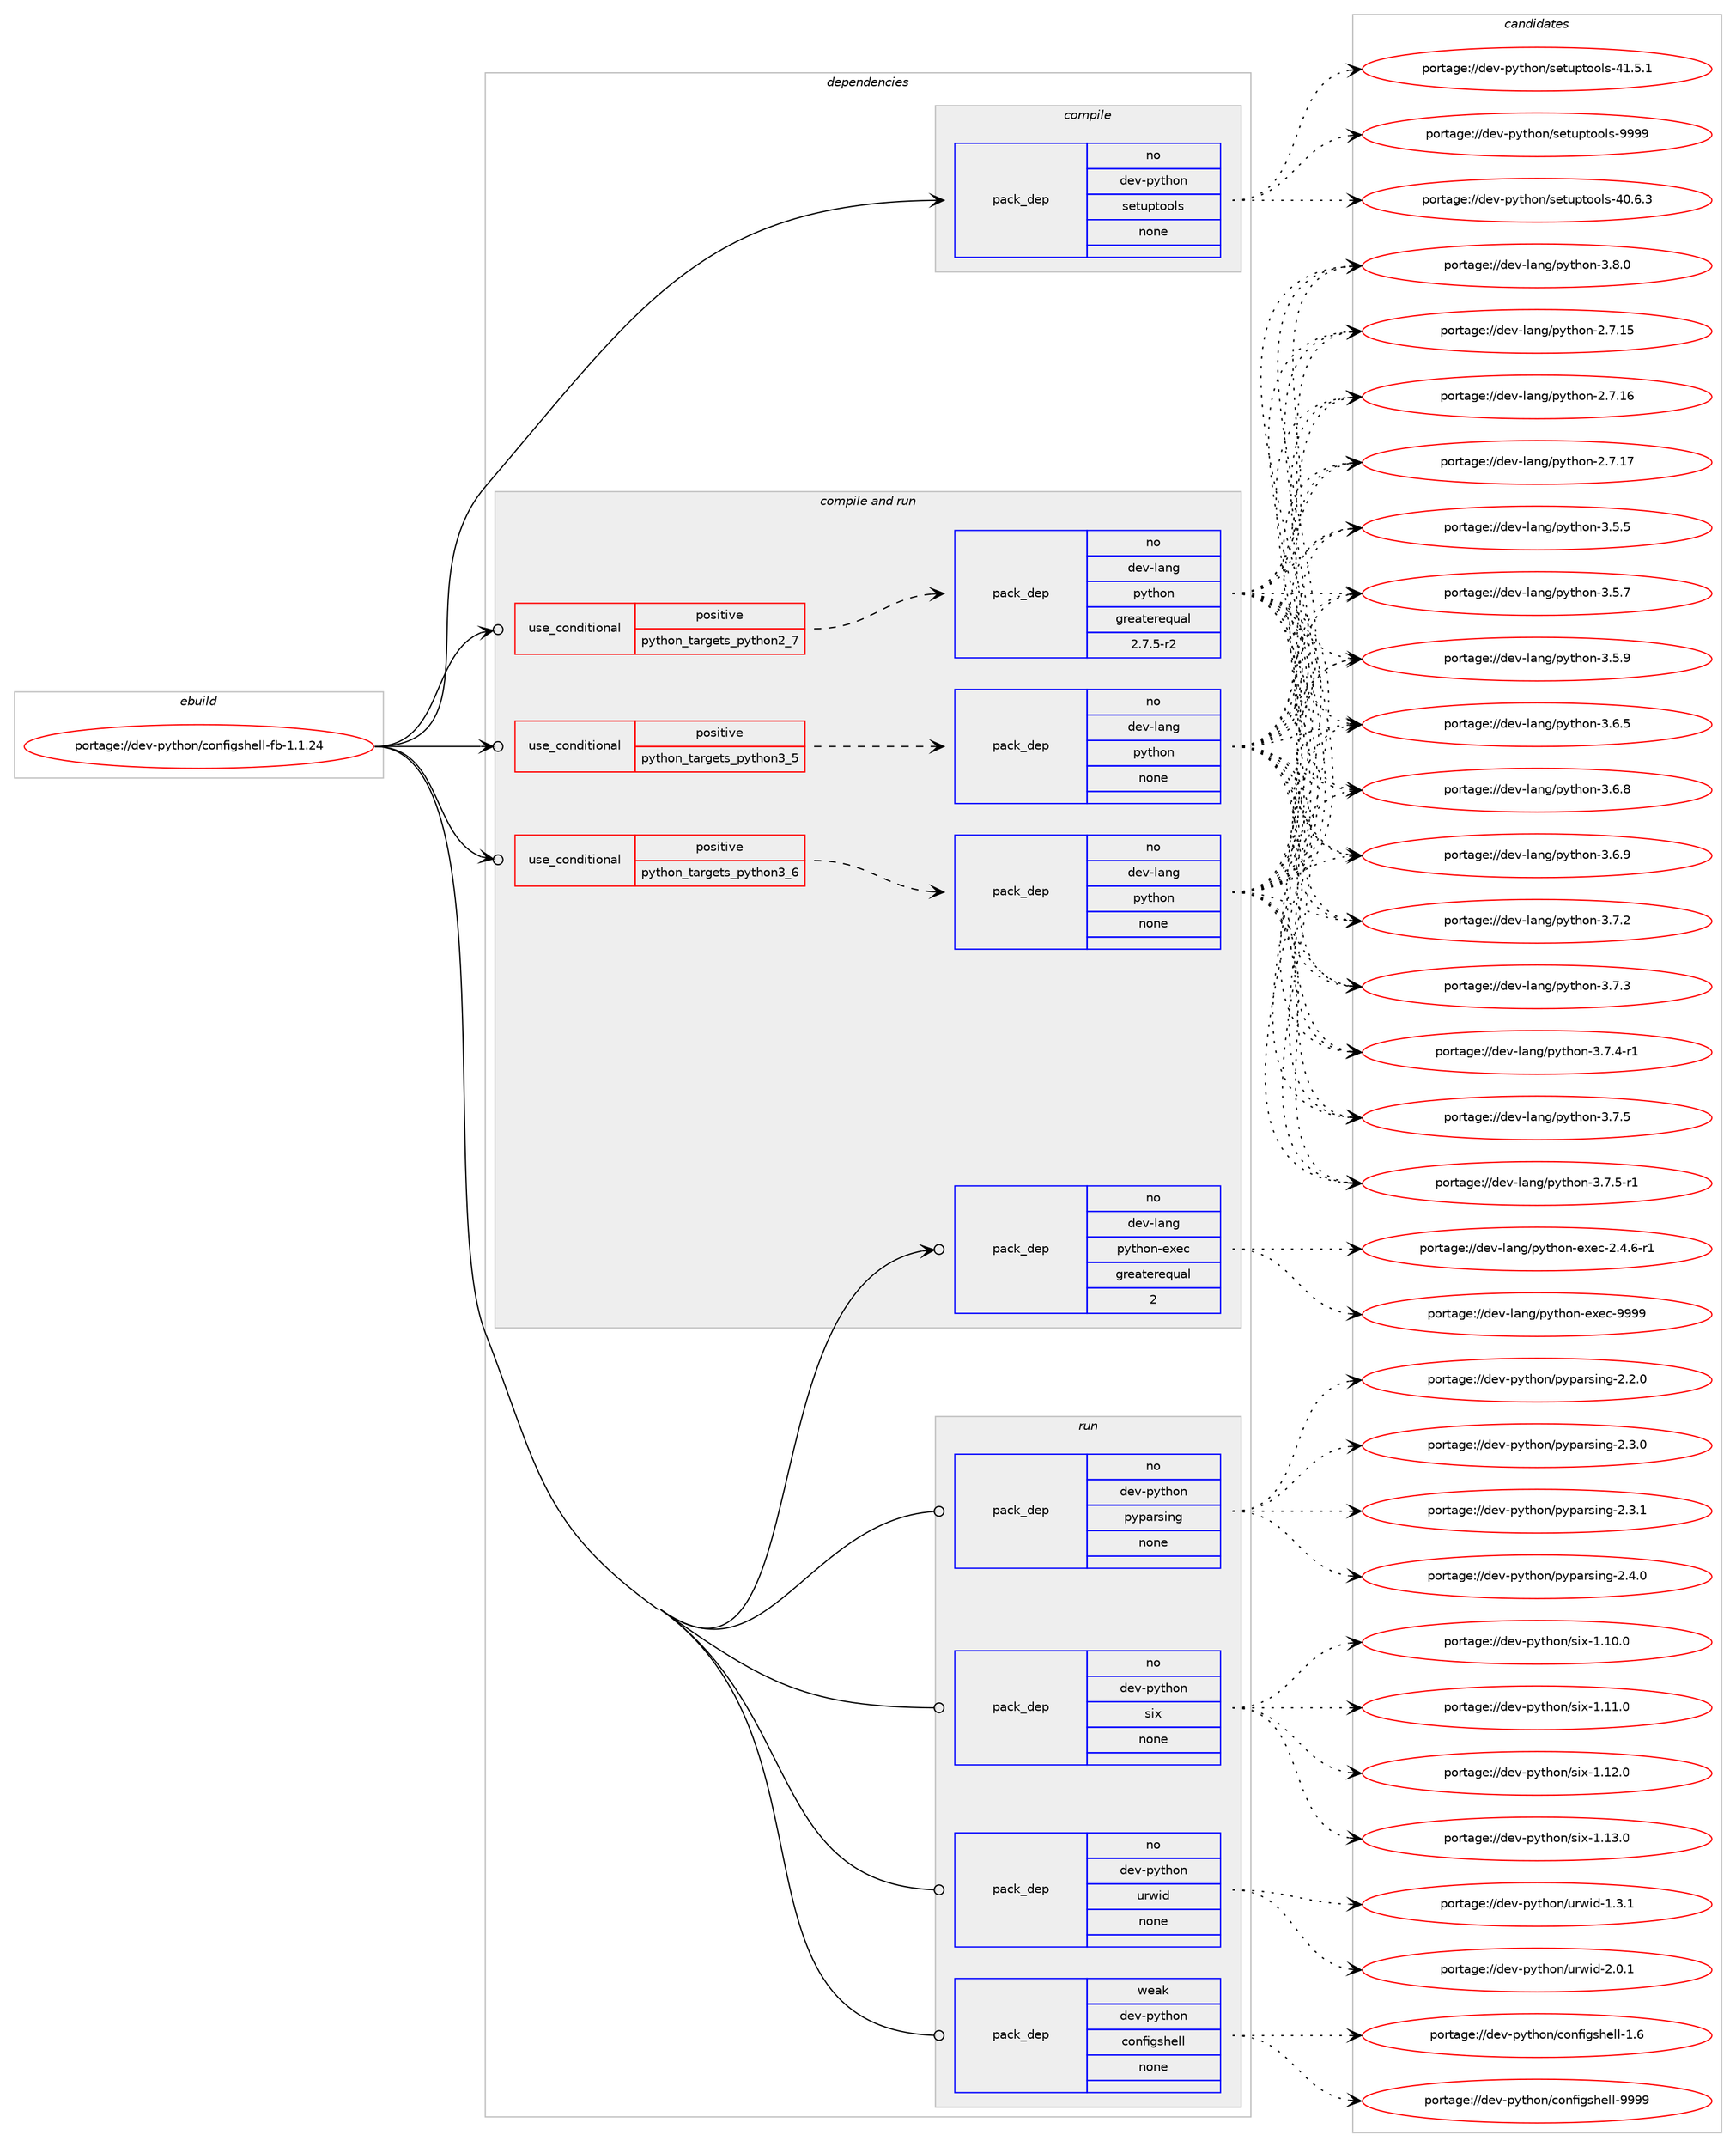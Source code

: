 digraph prolog {

# *************
# Graph options
# *************

newrank=true;
concentrate=true;
compound=true;
graph [rankdir=LR,fontname=Helvetica,fontsize=10,ranksep=1.5];#, ranksep=2.5, nodesep=0.2];
edge  [arrowhead=vee];
node  [fontname=Helvetica,fontsize=10];

# **********
# The ebuild
# **********

subgraph cluster_leftcol {
color=gray;
rank=same;
label=<<i>ebuild</i>>;
id [label="portage://dev-python/configshell-fb-1.1.24", color=red, width=4, href="../dev-python/configshell-fb-1.1.24.svg"];
}

# ****************
# The dependencies
# ****************

subgraph cluster_midcol {
color=gray;
label=<<i>dependencies</i>>;
subgraph cluster_compile {
fillcolor="#eeeeee";
style=filled;
label=<<i>compile</i>>;
subgraph pack104344 {
dependency134791 [label=<<TABLE BORDER="0" CELLBORDER="1" CELLSPACING="0" CELLPADDING="4" WIDTH="220"><TR><TD ROWSPAN="6" CELLPADDING="30">pack_dep</TD></TR><TR><TD WIDTH="110">no</TD></TR><TR><TD>dev-python</TD></TR><TR><TD>setuptools</TD></TR><TR><TD>none</TD></TR><TR><TD></TD></TR></TABLE>>, shape=none, color=blue];
}
id:e -> dependency134791:w [weight=20,style="solid",arrowhead="vee"];
}
subgraph cluster_compileandrun {
fillcolor="#eeeeee";
style=filled;
label=<<i>compile and run</i>>;
subgraph cond27135 {
dependency134792 [label=<<TABLE BORDER="0" CELLBORDER="1" CELLSPACING="0" CELLPADDING="4"><TR><TD ROWSPAN="3" CELLPADDING="10">use_conditional</TD></TR><TR><TD>positive</TD></TR><TR><TD>python_targets_python2_7</TD></TR></TABLE>>, shape=none, color=red];
subgraph pack104345 {
dependency134793 [label=<<TABLE BORDER="0" CELLBORDER="1" CELLSPACING="0" CELLPADDING="4" WIDTH="220"><TR><TD ROWSPAN="6" CELLPADDING="30">pack_dep</TD></TR><TR><TD WIDTH="110">no</TD></TR><TR><TD>dev-lang</TD></TR><TR><TD>python</TD></TR><TR><TD>greaterequal</TD></TR><TR><TD>2.7.5-r2</TD></TR></TABLE>>, shape=none, color=blue];
}
dependency134792:e -> dependency134793:w [weight=20,style="dashed",arrowhead="vee"];
}
id:e -> dependency134792:w [weight=20,style="solid",arrowhead="odotvee"];
subgraph cond27136 {
dependency134794 [label=<<TABLE BORDER="0" CELLBORDER="1" CELLSPACING="0" CELLPADDING="4"><TR><TD ROWSPAN="3" CELLPADDING="10">use_conditional</TD></TR><TR><TD>positive</TD></TR><TR><TD>python_targets_python3_5</TD></TR></TABLE>>, shape=none, color=red];
subgraph pack104346 {
dependency134795 [label=<<TABLE BORDER="0" CELLBORDER="1" CELLSPACING="0" CELLPADDING="4" WIDTH="220"><TR><TD ROWSPAN="6" CELLPADDING="30">pack_dep</TD></TR><TR><TD WIDTH="110">no</TD></TR><TR><TD>dev-lang</TD></TR><TR><TD>python</TD></TR><TR><TD>none</TD></TR><TR><TD></TD></TR></TABLE>>, shape=none, color=blue];
}
dependency134794:e -> dependency134795:w [weight=20,style="dashed",arrowhead="vee"];
}
id:e -> dependency134794:w [weight=20,style="solid",arrowhead="odotvee"];
subgraph cond27137 {
dependency134796 [label=<<TABLE BORDER="0" CELLBORDER="1" CELLSPACING="0" CELLPADDING="4"><TR><TD ROWSPAN="3" CELLPADDING="10">use_conditional</TD></TR><TR><TD>positive</TD></TR><TR><TD>python_targets_python3_6</TD></TR></TABLE>>, shape=none, color=red];
subgraph pack104347 {
dependency134797 [label=<<TABLE BORDER="0" CELLBORDER="1" CELLSPACING="0" CELLPADDING="4" WIDTH="220"><TR><TD ROWSPAN="6" CELLPADDING="30">pack_dep</TD></TR><TR><TD WIDTH="110">no</TD></TR><TR><TD>dev-lang</TD></TR><TR><TD>python</TD></TR><TR><TD>none</TD></TR><TR><TD></TD></TR></TABLE>>, shape=none, color=blue];
}
dependency134796:e -> dependency134797:w [weight=20,style="dashed",arrowhead="vee"];
}
id:e -> dependency134796:w [weight=20,style="solid",arrowhead="odotvee"];
subgraph pack104348 {
dependency134798 [label=<<TABLE BORDER="0" CELLBORDER="1" CELLSPACING="0" CELLPADDING="4" WIDTH="220"><TR><TD ROWSPAN="6" CELLPADDING="30">pack_dep</TD></TR><TR><TD WIDTH="110">no</TD></TR><TR><TD>dev-lang</TD></TR><TR><TD>python-exec</TD></TR><TR><TD>greaterequal</TD></TR><TR><TD>2</TD></TR></TABLE>>, shape=none, color=blue];
}
id:e -> dependency134798:w [weight=20,style="solid",arrowhead="odotvee"];
}
subgraph cluster_run {
fillcolor="#eeeeee";
style=filled;
label=<<i>run</i>>;
subgraph pack104349 {
dependency134799 [label=<<TABLE BORDER="0" CELLBORDER="1" CELLSPACING="0" CELLPADDING="4" WIDTH="220"><TR><TD ROWSPAN="6" CELLPADDING="30">pack_dep</TD></TR><TR><TD WIDTH="110">no</TD></TR><TR><TD>dev-python</TD></TR><TR><TD>pyparsing</TD></TR><TR><TD>none</TD></TR><TR><TD></TD></TR></TABLE>>, shape=none, color=blue];
}
id:e -> dependency134799:w [weight=20,style="solid",arrowhead="odot"];
subgraph pack104350 {
dependency134800 [label=<<TABLE BORDER="0" CELLBORDER="1" CELLSPACING="0" CELLPADDING="4" WIDTH="220"><TR><TD ROWSPAN="6" CELLPADDING="30">pack_dep</TD></TR><TR><TD WIDTH="110">no</TD></TR><TR><TD>dev-python</TD></TR><TR><TD>six</TD></TR><TR><TD>none</TD></TR><TR><TD></TD></TR></TABLE>>, shape=none, color=blue];
}
id:e -> dependency134800:w [weight=20,style="solid",arrowhead="odot"];
subgraph pack104351 {
dependency134801 [label=<<TABLE BORDER="0" CELLBORDER="1" CELLSPACING="0" CELLPADDING="4" WIDTH="220"><TR><TD ROWSPAN="6" CELLPADDING="30">pack_dep</TD></TR><TR><TD WIDTH="110">no</TD></TR><TR><TD>dev-python</TD></TR><TR><TD>urwid</TD></TR><TR><TD>none</TD></TR><TR><TD></TD></TR></TABLE>>, shape=none, color=blue];
}
id:e -> dependency134801:w [weight=20,style="solid",arrowhead="odot"];
subgraph pack104352 {
dependency134802 [label=<<TABLE BORDER="0" CELLBORDER="1" CELLSPACING="0" CELLPADDING="4" WIDTH="220"><TR><TD ROWSPAN="6" CELLPADDING="30">pack_dep</TD></TR><TR><TD WIDTH="110">weak</TD></TR><TR><TD>dev-python</TD></TR><TR><TD>configshell</TD></TR><TR><TD>none</TD></TR><TR><TD></TD></TR></TABLE>>, shape=none, color=blue];
}
id:e -> dependency134802:w [weight=20,style="solid",arrowhead="odot"];
}
}

# **************
# The candidates
# **************

subgraph cluster_choices {
rank=same;
color=gray;
label=<<i>candidates</i>>;

subgraph choice104344 {
color=black;
nodesep=1;
choiceportage100101118451121211161041111104711510111611711211611111110811545524846544651 [label="portage://dev-python/setuptools-40.6.3", color=red, width=4,href="../dev-python/setuptools-40.6.3.svg"];
choiceportage100101118451121211161041111104711510111611711211611111110811545524946534649 [label="portage://dev-python/setuptools-41.5.1", color=red, width=4,href="../dev-python/setuptools-41.5.1.svg"];
choiceportage10010111845112121116104111110471151011161171121161111111081154557575757 [label="portage://dev-python/setuptools-9999", color=red, width=4,href="../dev-python/setuptools-9999.svg"];
dependency134791:e -> choiceportage100101118451121211161041111104711510111611711211611111110811545524846544651:w [style=dotted,weight="100"];
dependency134791:e -> choiceportage100101118451121211161041111104711510111611711211611111110811545524946534649:w [style=dotted,weight="100"];
dependency134791:e -> choiceportage10010111845112121116104111110471151011161171121161111111081154557575757:w [style=dotted,weight="100"];
}
subgraph choice104345 {
color=black;
nodesep=1;
choiceportage10010111845108971101034711212111610411111045504655464953 [label="portage://dev-lang/python-2.7.15", color=red, width=4,href="../dev-lang/python-2.7.15.svg"];
choiceportage10010111845108971101034711212111610411111045504655464954 [label="portage://dev-lang/python-2.7.16", color=red, width=4,href="../dev-lang/python-2.7.16.svg"];
choiceportage10010111845108971101034711212111610411111045504655464955 [label="portage://dev-lang/python-2.7.17", color=red, width=4,href="../dev-lang/python-2.7.17.svg"];
choiceportage100101118451089711010347112121116104111110455146534653 [label="portage://dev-lang/python-3.5.5", color=red, width=4,href="../dev-lang/python-3.5.5.svg"];
choiceportage100101118451089711010347112121116104111110455146534655 [label="portage://dev-lang/python-3.5.7", color=red, width=4,href="../dev-lang/python-3.5.7.svg"];
choiceportage100101118451089711010347112121116104111110455146534657 [label="portage://dev-lang/python-3.5.9", color=red, width=4,href="../dev-lang/python-3.5.9.svg"];
choiceportage100101118451089711010347112121116104111110455146544653 [label="portage://dev-lang/python-3.6.5", color=red, width=4,href="../dev-lang/python-3.6.5.svg"];
choiceportage100101118451089711010347112121116104111110455146544656 [label="portage://dev-lang/python-3.6.8", color=red, width=4,href="../dev-lang/python-3.6.8.svg"];
choiceportage100101118451089711010347112121116104111110455146544657 [label="portage://dev-lang/python-3.6.9", color=red, width=4,href="../dev-lang/python-3.6.9.svg"];
choiceportage100101118451089711010347112121116104111110455146554650 [label="portage://dev-lang/python-3.7.2", color=red, width=4,href="../dev-lang/python-3.7.2.svg"];
choiceportage100101118451089711010347112121116104111110455146554651 [label="portage://dev-lang/python-3.7.3", color=red, width=4,href="../dev-lang/python-3.7.3.svg"];
choiceportage1001011184510897110103471121211161041111104551465546524511449 [label="portage://dev-lang/python-3.7.4-r1", color=red, width=4,href="../dev-lang/python-3.7.4-r1.svg"];
choiceportage100101118451089711010347112121116104111110455146554653 [label="portage://dev-lang/python-3.7.5", color=red, width=4,href="../dev-lang/python-3.7.5.svg"];
choiceportage1001011184510897110103471121211161041111104551465546534511449 [label="portage://dev-lang/python-3.7.5-r1", color=red, width=4,href="../dev-lang/python-3.7.5-r1.svg"];
choiceportage100101118451089711010347112121116104111110455146564648 [label="portage://dev-lang/python-3.8.0", color=red, width=4,href="../dev-lang/python-3.8.0.svg"];
dependency134793:e -> choiceportage10010111845108971101034711212111610411111045504655464953:w [style=dotted,weight="100"];
dependency134793:e -> choiceportage10010111845108971101034711212111610411111045504655464954:w [style=dotted,weight="100"];
dependency134793:e -> choiceportage10010111845108971101034711212111610411111045504655464955:w [style=dotted,weight="100"];
dependency134793:e -> choiceportage100101118451089711010347112121116104111110455146534653:w [style=dotted,weight="100"];
dependency134793:e -> choiceportage100101118451089711010347112121116104111110455146534655:w [style=dotted,weight="100"];
dependency134793:e -> choiceportage100101118451089711010347112121116104111110455146534657:w [style=dotted,weight="100"];
dependency134793:e -> choiceportage100101118451089711010347112121116104111110455146544653:w [style=dotted,weight="100"];
dependency134793:e -> choiceportage100101118451089711010347112121116104111110455146544656:w [style=dotted,weight="100"];
dependency134793:e -> choiceportage100101118451089711010347112121116104111110455146544657:w [style=dotted,weight="100"];
dependency134793:e -> choiceportage100101118451089711010347112121116104111110455146554650:w [style=dotted,weight="100"];
dependency134793:e -> choiceportage100101118451089711010347112121116104111110455146554651:w [style=dotted,weight="100"];
dependency134793:e -> choiceportage1001011184510897110103471121211161041111104551465546524511449:w [style=dotted,weight="100"];
dependency134793:e -> choiceportage100101118451089711010347112121116104111110455146554653:w [style=dotted,weight="100"];
dependency134793:e -> choiceportage1001011184510897110103471121211161041111104551465546534511449:w [style=dotted,weight="100"];
dependency134793:e -> choiceportage100101118451089711010347112121116104111110455146564648:w [style=dotted,weight="100"];
}
subgraph choice104346 {
color=black;
nodesep=1;
choiceportage10010111845108971101034711212111610411111045504655464953 [label="portage://dev-lang/python-2.7.15", color=red, width=4,href="../dev-lang/python-2.7.15.svg"];
choiceportage10010111845108971101034711212111610411111045504655464954 [label="portage://dev-lang/python-2.7.16", color=red, width=4,href="../dev-lang/python-2.7.16.svg"];
choiceportage10010111845108971101034711212111610411111045504655464955 [label="portage://dev-lang/python-2.7.17", color=red, width=4,href="../dev-lang/python-2.7.17.svg"];
choiceportage100101118451089711010347112121116104111110455146534653 [label="portage://dev-lang/python-3.5.5", color=red, width=4,href="../dev-lang/python-3.5.5.svg"];
choiceportage100101118451089711010347112121116104111110455146534655 [label="portage://dev-lang/python-3.5.7", color=red, width=4,href="../dev-lang/python-3.5.7.svg"];
choiceportage100101118451089711010347112121116104111110455146534657 [label="portage://dev-lang/python-3.5.9", color=red, width=4,href="../dev-lang/python-3.5.9.svg"];
choiceportage100101118451089711010347112121116104111110455146544653 [label="portage://dev-lang/python-3.6.5", color=red, width=4,href="../dev-lang/python-3.6.5.svg"];
choiceportage100101118451089711010347112121116104111110455146544656 [label="portage://dev-lang/python-3.6.8", color=red, width=4,href="../dev-lang/python-3.6.8.svg"];
choiceportage100101118451089711010347112121116104111110455146544657 [label="portage://dev-lang/python-3.6.9", color=red, width=4,href="../dev-lang/python-3.6.9.svg"];
choiceportage100101118451089711010347112121116104111110455146554650 [label="portage://dev-lang/python-3.7.2", color=red, width=4,href="../dev-lang/python-3.7.2.svg"];
choiceportage100101118451089711010347112121116104111110455146554651 [label="portage://dev-lang/python-3.7.3", color=red, width=4,href="../dev-lang/python-3.7.3.svg"];
choiceportage1001011184510897110103471121211161041111104551465546524511449 [label="portage://dev-lang/python-3.7.4-r1", color=red, width=4,href="../dev-lang/python-3.7.4-r1.svg"];
choiceportage100101118451089711010347112121116104111110455146554653 [label="portage://dev-lang/python-3.7.5", color=red, width=4,href="../dev-lang/python-3.7.5.svg"];
choiceportage1001011184510897110103471121211161041111104551465546534511449 [label="portage://dev-lang/python-3.7.5-r1", color=red, width=4,href="../dev-lang/python-3.7.5-r1.svg"];
choiceportage100101118451089711010347112121116104111110455146564648 [label="portage://dev-lang/python-3.8.0", color=red, width=4,href="../dev-lang/python-3.8.0.svg"];
dependency134795:e -> choiceportage10010111845108971101034711212111610411111045504655464953:w [style=dotted,weight="100"];
dependency134795:e -> choiceportage10010111845108971101034711212111610411111045504655464954:w [style=dotted,weight="100"];
dependency134795:e -> choiceportage10010111845108971101034711212111610411111045504655464955:w [style=dotted,weight="100"];
dependency134795:e -> choiceportage100101118451089711010347112121116104111110455146534653:w [style=dotted,weight="100"];
dependency134795:e -> choiceportage100101118451089711010347112121116104111110455146534655:w [style=dotted,weight="100"];
dependency134795:e -> choiceportage100101118451089711010347112121116104111110455146534657:w [style=dotted,weight="100"];
dependency134795:e -> choiceportage100101118451089711010347112121116104111110455146544653:w [style=dotted,weight="100"];
dependency134795:e -> choiceportage100101118451089711010347112121116104111110455146544656:w [style=dotted,weight="100"];
dependency134795:e -> choiceportage100101118451089711010347112121116104111110455146544657:w [style=dotted,weight="100"];
dependency134795:e -> choiceportage100101118451089711010347112121116104111110455146554650:w [style=dotted,weight="100"];
dependency134795:e -> choiceportage100101118451089711010347112121116104111110455146554651:w [style=dotted,weight="100"];
dependency134795:e -> choiceportage1001011184510897110103471121211161041111104551465546524511449:w [style=dotted,weight="100"];
dependency134795:e -> choiceportage100101118451089711010347112121116104111110455146554653:w [style=dotted,weight="100"];
dependency134795:e -> choiceportage1001011184510897110103471121211161041111104551465546534511449:w [style=dotted,weight="100"];
dependency134795:e -> choiceportage100101118451089711010347112121116104111110455146564648:w [style=dotted,weight="100"];
}
subgraph choice104347 {
color=black;
nodesep=1;
choiceportage10010111845108971101034711212111610411111045504655464953 [label="portage://dev-lang/python-2.7.15", color=red, width=4,href="../dev-lang/python-2.7.15.svg"];
choiceportage10010111845108971101034711212111610411111045504655464954 [label="portage://dev-lang/python-2.7.16", color=red, width=4,href="../dev-lang/python-2.7.16.svg"];
choiceportage10010111845108971101034711212111610411111045504655464955 [label="portage://dev-lang/python-2.7.17", color=red, width=4,href="../dev-lang/python-2.7.17.svg"];
choiceportage100101118451089711010347112121116104111110455146534653 [label="portage://dev-lang/python-3.5.5", color=red, width=4,href="../dev-lang/python-3.5.5.svg"];
choiceportage100101118451089711010347112121116104111110455146534655 [label="portage://dev-lang/python-3.5.7", color=red, width=4,href="../dev-lang/python-3.5.7.svg"];
choiceportage100101118451089711010347112121116104111110455146534657 [label="portage://dev-lang/python-3.5.9", color=red, width=4,href="../dev-lang/python-3.5.9.svg"];
choiceportage100101118451089711010347112121116104111110455146544653 [label="portage://dev-lang/python-3.6.5", color=red, width=4,href="../dev-lang/python-3.6.5.svg"];
choiceportage100101118451089711010347112121116104111110455146544656 [label="portage://dev-lang/python-3.6.8", color=red, width=4,href="../dev-lang/python-3.6.8.svg"];
choiceportage100101118451089711010347112121116104111110455146544657 [label="portage://dev-lang/python-3.6.9", color=red, width=4,href="../dev-lang/python-3.6.9.svg"];
choiceportage100101118451089711010347112121116104111110455146554650 [label="portage://dev-lang/python-3.7.2", color=red, width=4,href="../dev-lang/python-3.7.2.svg"];
choiceportage100101118451089711010347112121116104111110455146554651 [label="portage://dev-lang/python-3.7.3", color=red, width=4,href="../dev-lang/python-3.7.3.svg"];
choiceportage1001011184510897110103471121211161041111104551465546524511449 [label="portage://dev-lang/python-3.7.4-r1", color=red, width=4,href="../dev-lang/python-3.7.4-r1.svg"];
choiceportage100101118451089711010347112121116104111110455146554653 [label="portage://dev-lang/python-3.7.5", color=red, width=4,href="../dev-lang/python-3.7.5.svg"];
choiceportage1001011184510897110103471121211161041111104551465546534511449 [label="portage://dev-lang/python-3.7.5-r1", color=red, width=4,href="../dev-lang/python-3.7.5-r1.svg"];
choiceportage100101118451089711010347112121116104111110455146564648 [label="portage://dev-lang/python-3.8.0", color=red, width=4,href="../dev-lang/python-3.8.0.svg"];
dependency134797:e -> choiceportage10010111845108971101034711212111610411111045504655464953:w [style=dotted,weight="100"];
dependency134797:e -> choiceportage10010111845108971101034711212111610411111045504655464954:w [style=dotted,weight="100"];
dependency134797:e -> choiceportage10010111845108971101034711212111610411111045504655464955:w [style=dotted,weight="100"];
dependency134797:e -> choiceportage100101118451089711010347112121116104111110455146534653:w [style=dotted,weight="100"];
dependency134797:e -> choiceportage100101118451089711010347112121116104111110455146534655:w [style=dotted,weight="100"];
dependency134797:e -> choiceportage100101118451089711010347112121116104111110455146534657:w [style=dotted,weight="100"];
dependency134797:e -> choiceportage100101118451089711010347112121116104111110455146544653:w [style=dotted,weight="100"];
dependency134797:e -> choiceportage100101118451089711010347112121116104111110455146544656:w [style=dotted,weight="100"];
dependency134797:e -> choiceportage100101118451089711010347112121116104111110455146544657:w [style=dotted,weight="100"];
dependency134797:e -> choiceportage100101118451089711010347112121116104111110455146554650:w [style=dotted,weight="100"];
dependency134797:e -> choiceportage100101118451089711010347112121116104111110455146554651:w [style=dotted,weight="100"];
dependency134797:e -> choiceportage1001011184510897110103471121211161041111104551465546524511449:w [style=dotted,weight="100"];
dependency134797:e -> choiceportage100101118451089711010347112121116104111110455146554653:w [style=dotted,weight="100"];
dependency134797:e -> choiceportage1001011184510897110103471121211161041111104551465546534511449:w [style=dotted,weight="100"];
dependency134797:e -> choiceportage100101118451089711010347112121116104111110455146564648:w [style=dotted,weight="100"];
}
subgraph choice104348 {
color=black;
nodesep=1;
choiceportage10010111845108971101034711212111610411111045101120101994550465246544511449 [label="portage://dev-lang/python-exec-2.4.6-r1", color=red, width=4,href="../dev-lang/python-exec-2.4.6-r1.svg"];
choiceportage10010111845108971101034711212111610411111045101120101994557575757 [label="portage://dev-lang/python-exec-9999", color=red, width=4,href="../dev-lang/python-exec-9999.svg"];
dependency134798:e -> choiceportage10010111845108971101034711212111610411111045101120101994550465246544511449:w [style=dotted,weight="100"];
dependency134798:e -> choiceportage10010111845108971101034711212111610411111045101120101994557575757:w [style=dotted,weight="100"];
}
subgraph choice104349 {
color=black;
nodesep=1;
choiceportage100101118451121211161041111104711212111297114115105110103455046504648 [label="portage://dev-python/pyparsing-2.2.0", color=red, width=4,href="../dev-python/pyparsing-2.2.0.svg"];
choiceportage100101118451121211161041111104711212111297114115105110103455046514648 [label="portage://dev-python/pyparsing-2.3.0", color=red, width=4,href="../dev-python/pyparsing-2.3.0.svg"];
choiceportage100101118451121211161041111104711212111297114115105110103455046514649 [label="portage://dev-python/pyparsing-2.3.1", color=red, width=4,href="../dev-python/pyparsing-2.3.1.svg"];
choiceportage100101118451121211161041111104711212111297114115105110103455046524648 [label="portage://dev-python/pyparsing-2.4.0", color=red, width=4,href="../dev-python/pyparsing-2.4.0.svg"];
dependency134799:e -> choiceportage100101118451121211161041111104711212111297114115105110103455046504648:w [style=dotted,weight="100"];
dependency134799:e -> choiceportage100101118451121211161041111104711212111297114115105110103455046514648:w [style=dotted,weight="100"];
dependency134799:e -> choiceportage100101118451121211161041111104711212111297114115105110103455046514649:w [style=dotted,weight="100"];
dependency134799:e -> choiceportage100101118451121211161041111104711212111297114115105110103455046524648:w [style=dotted,weight="100"];
}
subgraph choice104350 {
color=black;
nodesep=1;
choiceportage100101118451121211161041111104711510512045494649484648 [label="portage://dev-python/six-1.10.0", color=red, width=4,href="../dev-python/six-1.10.0.svg"];
choiceportage100101118451121211161041111104711510512045494649494648 [label="portage://dev-python/six-1.11.0", color=red, width=4,href="../dev-python/six-1.11.0.svg"];
choiceportage100101118451121211161041111104711510512045494649504648 [label="portage://dev-python/six-1.12.0", color=red, width=4,href="../dev-python/six-1.12.0.svg"];
choiceportage100101118451121211161041111104711510512045494649514648 [label="portage://dev-python/six-1.13.0", color=red, width=4,href="../dev-python/six-1.13.0.svg"];
dependency134800:e -> choiceportage100101118451121211161041111104711510512045494649484648:w [style=dotted,weight="100"];
dependency134800:e -> choiceportage100101118451121211161041111104711510512045494649494648:w [style=dotted,weight="100"];
dependency134800:e -> choiceportage100101118451121211161041111104711510512045494649504648:w [style=dotted,weight="100"];
dependency134800:e -> choiceportage100101118451121211161041111104711510512045494649514648:w [style=dotted,weight="100"];
}
subgraph choice104351 {
color=black;
nodesep=1;
choiceportage1001011184511212111610411111047117114119105100454946514649 [label="portage://dev-python/urwid-1.3.1", color=red, width=4,href="../dev-python/urwid-1.3.1.svg"];
choiceportage1001011184511212111610411111047117114119105100455046484649 [label="portage://dev-python/urwid-2.0.1", color=red, width=4,href="../dev-python/urwid-2.0.1.svg"];
dependency134801:e -> choiceportage1001011184511212111610411111047117114119105100454946514649:w [style=dotted,weight="100"];
dependency134801:e -> choiceportage1001011184511212111610411111047117114119105100455046484649:w [style=dotted,weight="100"];
}
subgraph choice104352 {
color=black;
nodesep=1;
choiceportage10010111845112121116104111110479911111010210510311510410110810845494654 [label="portage://dev-python/configshell-1.6", color=red, width=4,href="../dev-python/configshell-1.6.svg"];
choiceportage1001011184511212111610411111047991111101021051031151041011081084557575757 [label="portage://dev-python/configshell-9999", color=red, width=4,href="../dev-python/configshell-9999.svg"];
dependency134802:e -> choiceportage10010111845112121116104111110479911111010210510311510410110810845494654:w [style=dotted,weight="100"];
dependency134802:e -> choiceportage1001011184511212111610411111047991111101021051031151041011081084557575757:w [style=dotted,weight="100"];
}
}

}
